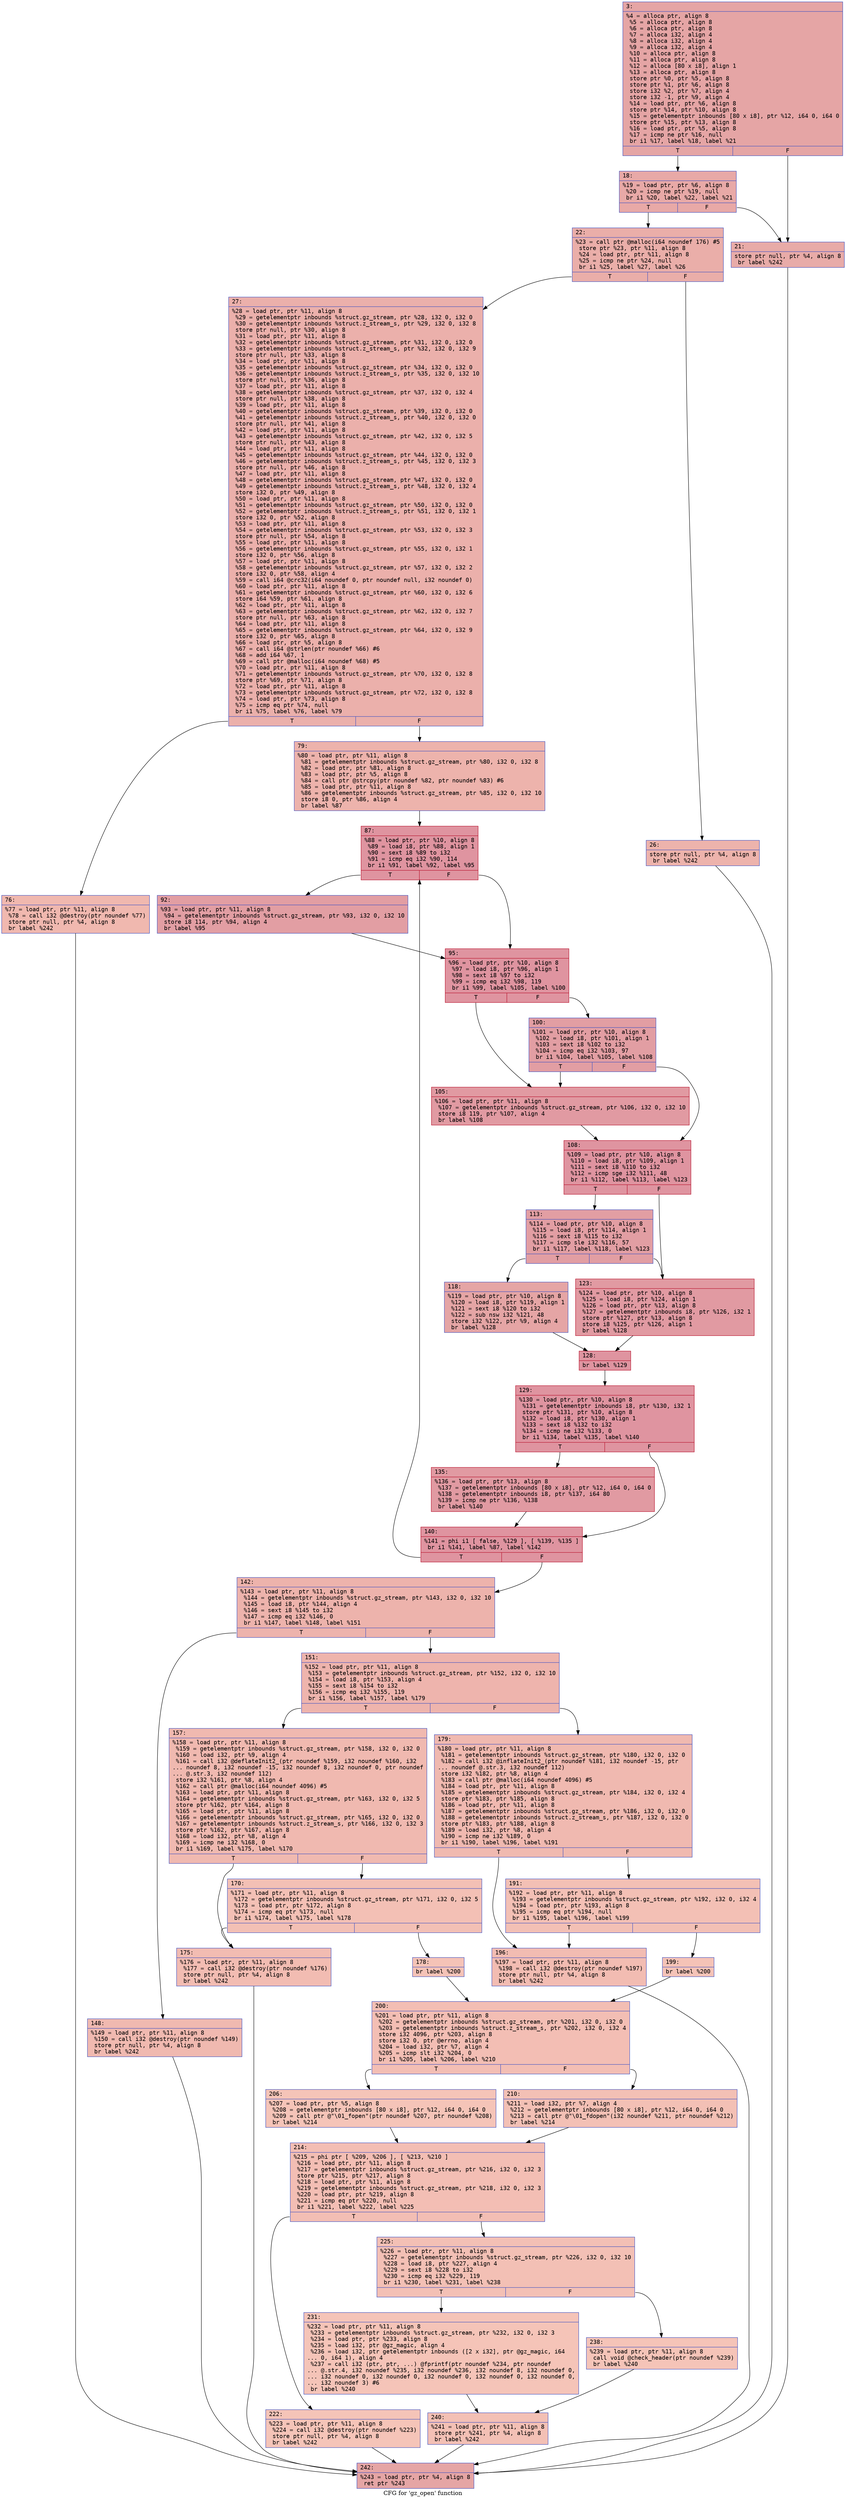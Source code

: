 digraph "CFG for 'gz_open' function" {
	label="CFG for 'gz_open' function";

	Node0x600002d92300 [shape=record,color="#3d50c3ff", style=filled, fillcolor="#c5333470" fontname="Courier",label="{3:\l|  %4 = alloca ptr, align 8\l  %5 = alloca ptr, align 8\l  %6 = alloca ptr, align 8\l  %7 = alloca i32, align 4\l  %8 = alloca i32, align 4\l  %9 = alloca i32, align 4\l  %10 = alloca ptr, align 8\l  %11 = alloca ptr, align 8\l  %12 = alloca [80 x i8], align 1\l  %13 = alloca ptr, align 8\l  store ptr %0, ptr %5, align 8\l  store ptr %1, ptr %6, align 8\l  store i32 %2, ptr %7, align 4\l  store i32 -1, ptr %9, align 4\l  %14 = load ptr, ptr %6, align 8\l  store ptr %14, ptr %10, align 8\l  %15 = getelementptr inbounds [80 x i8], ptr %12, i64 0, i64 0\l  store ptr %15, ptr %13, align 8\l  %16 = load ptr, ptr %5, align 8\l  %17 = icmp ne ptr %16, null\l  br i1 %17, label %18, label %21\l|{<s0>T|<s1>F}}"];
	Node0x600002d92300:s0 -> Node0x600002d92350[tooltip="3 -> 18\nProbability 62.50%" ];
	Node0x600002d92300:s1 -> Node0x600002d923a0[tooltip="3 -> 21\nProbability 37.50%" ];
	Node0x600002d92350 [shape=record,color="#3d50c3ff", style=filled, fillcolor="#ca3b3770" fontname="Courier",label="{18:\l|  %19 = load ptr, ptr %6, align 8\l  %20 = icmp ne ptr %19, null\l  br i1 %20, label %22, label %21\l|{<s0>T|<s1>F}}"];
	Node0x600002d92350:s0 -> Node0x600002d923f0[tooltip="18 -> 22\nProbability 62.50%" ];
	Node0x600002d92350:s1 -> Node0x600002d923a0[tooltip="18 -> 21\nProbability 37.50%" ];
	Node0x600002d923a0 [shape=record,color="#3d50c3ff", style=filled, fillcolor="#cc403a70" fontname="Courier",label="{21:\l|  store ptr null, ptr %4, align 8\l  br label %242\l}"];
	Node0x600002d923a0 -> Node0x600002d92fd0[tooltip="21 -> 242\nProbability 100.00%" ];
	Node0x600002d923f0 [shape=record,color="#3d50c3ff", style=filled, fillcolor="#d0473d70" fontname="Courier",label="{22:\l|  %23 = call ptr @malloc(i64 noundef 176) #5\l  store ptr %23, ptr %11, align 8\l  %24 = load ptr, ptr %11, align 8\l  %25 = icmp ne ptr %24, null\l  br i1 %25, label %27, label %26\l|{<s0>T|<s1>F}}"];
	Node0x600002d923f0:s0 -> Node0x600002d92490[tooltip="22 -> 27\nProbability 62.50%" ];
	Node0x600002d923f0:s1 -> Node0x600002d92440[tooltip="22 -> 26\nProbability 37.50%" ];
	Node0x600002d92440 [shape=record,color="#3d50c3ff", style=filled, fillcolor="#d6524470" fontname="Courier",label="{26:\l|  store ptr null, ptr %4, align 8\l  br label %242\l}"];
	Node0x600002d92440 -> Node0x600002d92fd0[tooltip="26 -> 242\nProbability 100.00%" ];
	Node0x600002d92490 [shape=record,color="#3d50c3ff", style=filled, fillcolor="#d24b4070" fontname="Courier",label="{27:\l|  %28 = load ptr, ptr %11, align 8\l  %29 = getelementptr inbounds %struct.gz_stream, ptr %28, i32 0, i32 0\l  %30 = getelementptr inbounds %struct.z_stream_s, ptr %29, i32 0, i32 8\l  store ptr null, ptr %30, align 8\l  %31 = load ptr, ptr %11, align 8\l  %32 = getelementptr inbounds %struct.gz_stream, ptr %31, i32 0, i32 0\l  %33 = getelementptr inbounds %struct.z_stream_s, ptr %32, i32 0, i32 9\l  store ptr null, ptr %33, align 8\l  %34 = load ptr, ptr %11, align 8\l  %35 = getelementptr inbounds %struct.gz_stream, ptr %34, i32 0, i32 0\l  %36 = getelementptr inbounds %struct.z_stream_s, ptr %35, i32 0, i32 10\l  store ptr null, ptr %36, align 8\l  %37 = load ptr, ptr %11, align 8\l  %38 = getelementptr inbounds %struct.gz_stream, ptr %37, i32 0, i32 4\l  store ptr null, ptr %38, align 8\l  %39 = load ptr, ptr %11, align 8\l  %40 = getelementptr inbounds %struct.gz_stream, ptr %39, i32 0, i32 0\l  %41 = getelementptr inbounds %struct.z_stream_s, ptr %40, i32 0, i32 0\l  store ptr null, ptr %41, align 8\l  %42 = load ptr, ptr %11, align 8\l  %43 = getelementptr inbounds %struct.gz_stream, ptr %42, i32 0, i32 5\l  store ptr null, ptr %43, align 8\l  %44 = load ptr, ptr %11, align 8\l  %45 = getelementptr inbounds %struct.gz_stream, ptr %44, i32 0, i32 0\l  %46 = getelementptr inbounds %struct.z_stream_s, ptr %45, i32 0, i32 3\l  store ptr null, ptr %46, align 8\l  %47 = load ptr, ptr %11, align 8\l  %48 = getelementptr inbounds %struct.gz_stream, ptr %47, i32 0, i32 0\l  %49 = getelementptr inbounds %struct.z_stream_s, ptr %48, i32 0, i32 4\l  store i32 0, ptr %49, align 8\l  %50 = load ptr, ptr %11, align 8\l  %51 = getelementptr inbounds %struct.gz_stream, ptr %50, i32 0, i32 0\l  %52 = getelementptr inbounds %struct.z_stream_s, ptr %51, i32 0, i32 1\l  store i32 0, ptr %52, align 8\l  %53 = load ptr, ptr %11, align 8\l  %54 = getelementptr inbounds %struct.gz_stream, ptr %53, i32 0, i32 3\l  store ptr null, ptr %54, align 8\l  %55 = load ptr, ptr %11, align 8\l  %56 = getelementptr inbounds %struct.gz_stream, ptr %55, i32 0, i32 1\l  store i32 0, ptr %56, align 8\l  %57 = load ptr, ptr %11, align 8\l  %58 = getelementptr inbounds %struct.gz_stream, ptr %57, i32 0, i32 2\l  store i32 0, ptr %58, align 4\l  %59 = call i64 @crc32(i64 noundef 0, ptr noundef null, i32 noundef 0)\l  %60 = load ptr, ptr %11, align 8\l  %61 = getelementptr inbounds %struct.gz_stream, ptr %60, i32 0, i32 6\l  store i64 %59, ptr %61, align 8\l  %62 = load ptr, ptr %11, align 8\l  %63 = getelementptr inbounds %struct.gz_stream, ptr %62, i32 0, i32 7\l  store ptr null, ptr %63, align 8\l  %64 = load ptr, ptr %11, align 8\l  %65 = getelementptr inbounds %struct.gz_stream, ptr %64, i32 0, i32 9\l  store i32 0, ptr %65, align 8\l  %66 = load ptr, ptr %5, align 8\l  %67 = call i64 @strlen(ptr noundef %66) #6\l  %68 = add i64 %67, 1\l  %69 = call ptr @malloc(i64 noundef %68) #5\l  %70 = load ptr, ptr %11, align 8\l  %71 = getelementptr inbounds %struct.gz_stream, ptr %70, i32 0, i32 8\l  store ptr %69, ptr %71, align 8\l  %72 = load ptr, ptr %11, align 8\l  %73 = getelementptr inbounds %struct.gz_stream, ptr %72, i32 0, i32 8\l  %74 = load ptr, ptr %73, align 8\l  %75 = icmp eq ptr %74, null\l  br i1 %75, label %76, label %79\l|{<s0>T|<s1>F}}"];
	Node0x600002d92490:s0 -> Node0x600002d924e0[tooltip="27 -> 76\nProbability 37.50%" ];
	Node0x600002d92490:s1 -> Node0x600002d92530[tooltip="27 -> 79\nProbability 62.50%" ];
	Node0x600002d924e0 [shape=record,color="#3d50c3ff", style=filled, fillcolor="#dc5d4a70" fontname="Courier",label="{76:\l|  %77 = load ptr, ptr %11, align 8\l  %78 = call i32 @destroy(ptr noundef %77)\l  store ptr null, ptr %4, align 8\l  br label %242\l}"];
	Node0x600002d924e0 -> Node0x600002d92fd0[tooltip="76 -> 242\nProbability 100.00%" ];
	Node0x600002d92530 [shape=record,color="#3d50c3ff", style=filled, fillcolor="#d6524470" fontname="Courier",label="{79:\l|  %80 = load ptr, ptr %11, align 8\l  %81 = getelementptr inbounds %struct.gz_stream, ptr %80, i32 0, i32 8\l  %82 = load ptr, ptr %81, align 8\l  %83 = load ptr, ptr %5, align 8\l  %84 = call ptr @strcpy(ptr noundef %82, ptr noundef %83) #6\l  %85 = load ptr, ptr %11, align 8\l  %86 = getelementptr inbounds %struct.gz_stream, ptr %85, i32 0, i32 10\l  store i8 0, ptr %86, align 4\l  br label %87\l}"];
	Node0x600002d92530 -> Node0x600002d92580[tooltip="79 -> 87\nProbability 100.00%" ];
	Node0x600002d92580 [shape=record,color="#b70d28ff", style=filled, fillcolor="#b70d2870" fontname="Courier",label="{87:\l|  %88 = load ptr, ptr %10, align 8\l  %89 = load i8, ptr %88, align 1\l  %90 = sext i8 %89 to i32\l  %91 = icmp eq i32 %90, 114\l  br i1 %91, label %92, label %95\l|{<s0>T|<s1>F}}"];
	Node0x600002d92580:s0 -> Node0x600002d925d0[tooltip="87 -> 92\nProbability 50.00%" ];
	Node0x600002d92580:s1 -> Node0x600002d92620[tooltip="87 -> 95\nProbability 50.00%" ];
	Node0x600002d925d0 [shape=record,color="#3d50c3ff", style=filled, fillcolor="#be242e70" fontname="Courier",label="{92:\l|  %93 = load ptr, ptr %11, align 8\l  %94 = getelementptr inbounds %struct.gz_stream, ptr %93, i32 0, i32 10\l  store i8 114, ptr %94, align 4\l  br label %95\l}"];
	Node0x600002d925d0 -> Node0x600002d92620[tooltip="92 -> 95\nProbability 100.00%" ];
	Node0x600002d92620 [shape=record,color="#b70d28ff", style=filled, fillcolor="#b70d2870" fontname="Courier",label="{95:\l|  %96 = load ptr, ptr %10, align 8\l  %97 = load i8, ptr %96, align 1\l  %98 = sext i8 %97 to i32\l  %99 = icmp eq i32 %98, 119\l  br i1 %99, label %105, label %100\l|{<s0>T|<s1>F}}"];
	Node0x600002d92620:s0 -> Node0x600002d926c0[tooltip="95 -> 105\nProbability 50.00%" ];
	Node0x600002d92620:s1 -> Node0x600002d92670[tooltip="95 -> 100\nProbability 50.00%" ];
	Node0x600002d92670 [shape=record,color="#3d50c3ff", style=filled, fillcolor="#be242e70" fontname="Courier",label="{100:\l|  %101 = load ptr, ptr %10, align 8\l  %102 = load i8, ptr %101, align 1\l  %103 = sext i8 %102 to i32\l  %104 = icmp eq i32 %103, 97\l  br i1 %104, label %105, label %108\l|{<s0>T|<s1>F}}"];
	Node0x600002d92670:s0 -> Node0x600002d926c0[tooltip="100 -> 105\nProbability 50.00%" ];
	Node0x600002d92670:s1 -> Node0x600002d92710[tooltip="100 -> 108\nProbability 50.00%" ];
	Node0x600002d926c0 [shape=record,color="#b70d28ff", style=filled, fillcolor="#bb1b2c70" fontname="Courier",label="{105:\l|  %106 = load ptr, ptr %11, align 8\l  %107 = getelementptr inbounds %struct.gz_stream, ptr %106, i32 0, i32 10\l  store i8 119, ptr %107, align 4\l  br label %108\l}"];
	Node0x600002d926c0 -> Node0x600002d92710[tooltip="105 -> 108\nProbability 100.00%" ];
	Node0x600002d92710 [shape=record,color="#b70d28ff", style=filled, fillcolor="#b70d2870" fontname="Courier",label="{108:\l|  %109 = load ptr, ptr %10, align 8\l  %110 = load i8, ptr %109, align 1\l  %111 = sext i8 %110 to i32\l  %112 = icmp sge i32 %111, 48\l  br i1 %112, label %113, label %123\l|{<s0>T|<s1>F}}"];
	Node0x600002d92710:s0 -> Node0x600002d92760[tooltip="108 -> 113\nProbability 50.00%" ];
	Node0x600002d92710:s1 -> Node0x600002d92800[tooltip="108 -> 123\nProbability 50.00%" ];
	Node0x600002d92760 [shape=record,color="#3d50c3ff", style=filled, fillcolor="#be242e70" fontname="Courier",label="{113:\l|  %114 = load ptr, ptr %10, align 8\l  %115 = load i8, ptr %114, align 1\l  %116 = sext i8 %115 to i32\l  %117 = icmp sle i32 %116, 57\l  br i1 %117, label %118, label %123\l|{<s0>T|<s1>F}}"];
	Node0x600002d92760:s0 -> Node0x600002d927b0[tooltip="113 -> 118\nProbability 50.00%" ];
	Node0x600002d92760:s1 -> Node0x600002d92800[tooltip="113 -> 123\nProbability 50.00%" ];
	Node0x600002d927b0 [shape=record,color="#3d50c3ff", style=filled, fillcolor="#c5333470" fontname="Courier",label="{118:\l|  %119 = load ptr, ptr %10, align 8\l  %120 = load i8, ptr %119, align 1\l  %121 = sext i8 %120 to i32\l  %122 = sub nsw i32 %121, 48\l  store i32 %122, ptr %9, align 4\l  br label %128\l}"];
	Node0x600002d927b0 -> Node0x600002d92850[tooltip="118 -> 128\nProbability 100.00%" ];
	Node0x600002d92800 [shape=record,color="#b70d28ff", style=filled, fillcolor="#bb1b2c70" fontname="Courier",label="{123:\l|  %124 = load ptr, ptr %10, align 8\l  %125 = load i8, ptr %124, align 1\l  %126 = load ptr, ptr %13, align 8\l  %127 = getelementptr inbounds i8, ptr %126, i32 1\l  store ptr %127, ptr %13, align 8\l  store i8 %125, ptr %126, align 1\l  br label %128\l}"];
	Node0x600002d92800 -> Node0x600002d92850[tooltip="123 -> 128\nProbability 100.00%" ];
	Node0x600002d92850 [shape=record,color="#b70d28ff", style=filled, fillcolor="#b70d2870" fontname="Courier",label="{128:\l|  br label %129\l}"];
	Node0x600002d92850 -> Node0x600002d928a0[tooltip="128 -> 129\nProbability 100.00%" ];
	Node0x600002d928a0 [shape=record,color="#b70d28ff", style=filled, fillcolor="#b70d2870" fontname="Courier",label="{129:\l|  %130 = load ptr, ptr %10, align 8\l  %131 = getelementptr inbounds i8, ptr %130, i32 1\l  store ptr %131, ptr %10, align 8\l  %132 = load i8, ptr %130, align 1\l  %133 = sext i8 %132 to i32\l  %134 = icmp ne i32 %133, 0\l  br i1 %134, label %135, label %140\l|{<s0>T|<s1>F}}"];
	Node0x600002d928a0:s0 -> Node0x600002d928f0[tooltip="129 -> 135\nProbability 62.50%" ];
	Node0x600002d928a0:s1 -> Node0x600002d92940[tooltip="129 -> 140\nProbability 37.50%" ];
	Node0x600002d928f0 [shape=record,color="#b70d28ff", style=filled, fillcolor="#bb1b2c70" fontname="Courier",label="{135:\l|  %136 = load ptr, ptr %13, align 8\l  %137 = getelementptr inbounds [80 x i8], ptr %12, i64 0, i64 0\l  %138 = getelementptr inbounds i8, ptr %137, i64 80\l  %139 = icmp ne ptr %136, %138\l  br label %140\l}"];
	Node0x600002d928f0 -> Node0x600002d92940[tooltip="135 -> 140\nProbability 100.00%" ];
	Node0x600002d92940 [shape=record,color="#b70d28ff", style=filled, fillcolor="#b70d2870" fontname="Courier",label="{140:\l|  %141 = phi i1 [ false, %129 ], [ %139, %135 ]\l  br i1 %141, label %87, label %142\l|{<s0>T|<s1>F}}"];
	Node0x600002d92940:s0 -> Node0x600002d92580[tooltip="140 -> 87\nProbability 96.88%" ];
	Node0x600002d92940:s1 -> Node0x600002d92990[tooltip="140 -> 142\nProbability 3.12%" ];
	Node0x600002d92990 [shape=record,color="#3d50c3ff", style=filled, fillcolor="#d6524470" fontname="Courier",label="{142:\l|  %143 = load ptr, ptr %11, align 8\l  %144 = getelementptr inbounds %struct.gz_stream, ptr %143, i32 0, i32 10\l  %145 = load i8, ptr %144, align 4\l  %146 = sext i8 %145 to i32\l  %147 = icmp eq i32 %146, 0\l  br i1 %147, label %148, label %151\l|{<s0>T|<s1>F}}"];
	Node0x600002d92990:s0 -> Node0x600002d929e0[tooltip="142 -> 148\nProbability 37.50%" ];
	Node0x600002d92990:s1 -> Node0x600002d92a30[tooltip="142 -> 151\nProbability 62.50%" ];
	Node0x600002d929e0 [shape=record,color="#3d50c3ff", style=filled, fillcolor="#de614d70" fontname="Courier",label="{148:\l|  %149 = load ptr, ptr %11, align 8\l  %150 = call i32 @destroy(ptr noundef %149)\l  store ptr null, ptr %4, align 8\l  br label %242\l}"];
	Node0x600002d929e0 -> Node0x600002d92fd0[tooltip="148 -> 242\nProbability 100.00%" ];
	Node0x600002d92a30 [shape=record,color="#3d50c3ff", style=filled, fillcolor="#d8564670" fontname="Courier",label="{151:\l|  %152 = load ptr, ptr %11, align 8\l  %153 = getelementptr inbounds %struct.gz_stream, ptr %152, i32 0, i32 10\l  %154 = load i8, ptr %153, align 4\l  %155 = sext i8 %154 to i32\l  %156 = icmp eq i32 %155, 119\l  br i1 %156, label %157, label %179\l|{<s0>T|<s1>F}}"];
	Node0x600002d92a30:s0 -> Node0x600002d92a80[tooltip="151 -> 157\nProbability 50.00%" ];
	Node0x600002d92a30:s1 -> Node0x600002d92bc0[tooltip="151 -> 179\nProbability 50.00%" ];
	Node0x600002d92a80 [shape=record,color="#3d50c3ff", style=filled, fillcolor="#de614d70" fontname="Courier",label="{157:\l|  %158 = load ptr, ptr %11, align 8\l  %159 = getelementptr inbounds %struct.gz_stream, ptr %158, i32 0, i32 0\l  %160 = load i32, ptr %9, align 4\l  %161 = call i32 @deflateInit2_(ptr noundef %159, i32 noundef %160, i32\l... noundef 8, i32 noundef -15, i32 noundef 8, i32 noundef 0, ptr noundef\l... @.str.3, i32 noundef 112)\l  store i32 %161, ptr %8, align 4\l  %162 = call ptr @malloc(i64 noundef 4096) #5\l  %163 = load ptr, ptr %11, align 8\l  %164 = getelementptr inbounds %struct.gz_stream, ptr %163, i32 0, i32 5\l  store ptr %162, ptr %164, align 8\l  %165 = load ptr, ptr %11, align 8\l  %166 = getelementptr inbounds %struct.gz_stream, ptr %165, i32 0, i32 0\l  %167 = getelementptr inbounds %struct.z_stream_s, ptr %166, i32 0, i32 3\l  store ptr %162, ptr %167, align 8\l  %168 = load i32, ptr %8, align 4\l  %169 = icmp ne i32 %168, 0\l  br i1 %169, label %175, label %170\l|{<s0>T|<s1>F}}"];
	Node0x600002d92a80:s0 -> Node0x600002d92b20[tooltip="157 -> 175\nProbability 62.50%" ];
	Node0x600002d92a80:s1 -> Node0x600002d92ad0[tooltip="157 -> 170\nProbability 37.50%" ];
	Node0x600002d92ad0 [shape=record,color="#3d50c3ff", style=filled, fillcolor="#e5705870" fontname="Courier",label="{170:\l|  %171 = load ptr, ptr %11, align 8\l  %172 = getelementptr inbounds %struct.gz_stream, ptr %171, i32 0, i32 5\l  %173 = load ptr, ptr %172, align 8\l  %174 = icmp eq ptr %173, null\l  br i1 %174, label %175, label %178\l|{<s0>T|<s1>F}}"];
	Node0x600002d92ad0:s0 -> Node0x600002d92b20[tooltip="170 -> 175\nProbability 37.50%" ];
	Node0x600002d92ad0:s1 -> Node0x600002d92b70[tooltip="170 -> 178\nProbability 62.50%" ];
	Node0x600002d92b20 [shape=record,color="#3d50c3ff", style=filled, fillcolor="#e1675170" fontname="Courier",label="{175:\l|  %176 = load ptr, ptr %11, align 8\l  %177 = call i32 @destroy(ptr noundef %176)\l  store ptr null, ptr %4, align 8\l  br label %242\l}"];
	Node0x600002d92b20 -> Node0x600002d92fd0[tooltip="175 -> 242\nProbability 100.00%" ];
	Node0x600002d92b70 [shape=record,color="#3d50c3ff", style=filled, fillcolor="#e8765c70" fontname="Courier",label="{178:\l|  br label %200\l}"];
	Node0x600002d92b70 -> Node0x600002d92d00[tooltip="178 -> 200\nProbability 100.00%" ];
	Node0x600002d92bc0 [shape=record,color="#3d50c3ff", style=filled, fillcolor="#de614d70" fontname="Courier",label="{179:\l|  %180 = load ptr, ptr %11, align 8\l  %181 = getelementptr inbounds %struct.gz_stream, ptr %180, i32 0, i32 0\l  %182 = call i32 @inflateInit2_(ptr noundef %181, i32 noundef -15, ptr\l... noundef @.str.3, i32 noundef 112)\l  store i32 %182, ptr %8, align 4\l  %183 = call ptr @malloc(i64 noundef 4096) #5\l  %184 = load ptr, ptr %11, align 8\l  %185 = getelementptr inbounds %struct.gz_stream, ptr %184, i32 0, i32 4\l  store ptr %183, ptr %185, align 8\l  %186 = load ptr, ptr %11, align 8\l  %187 = getelementptr inbounds %struct.gz_stream, ptr %186, i32 0, i32 0\l  %188 = getelementptr inbounds %struct.z_stream_s, ptr %187, i32 0, i32 0\l  store ptr %183, ptr %188, align 8\l  %189 = load i32, ptr %8, align 4\l  %190 = icmp ne i32 %189, 0\l  br i1 %190, label %196, label %191\l|{<s0>T|<s1>F}}"];
	Node0x600002d92bc0:s0 -> Node0x600002d92c60[tooltip="179 -> 196\nProbability 62.50%" ];
	Node0x600002d92bc0:s1 -> Node0x600002d92c10[tooltip="179 -> 191\nProbability 37.50%" ];
	Node0x600002d92c10 [shape=record,color="#3d50c3ff", style=filled, fillcolor="#e5705870" fontname="Courier",label="{191:\l|  %192 = load ptr, ptr %11, align 8\l  %193 = getelementptr inbounds %struct.gz_stream, ptr %192, i32 0, i32 4\l  %194 = load ptr, ptr %193, align 8\l  %195 = icmp eq ptr %194, null\l  br i1 %195, label %196, label %199\l|{<s0>T|<s1>F}}"];
	Node0x600002d92c10:s0 -> Node0x600002d92c60[tooltip="191 -> 196\nProbability 37.50%" ];
	Node0x600002d92c10:s1 -> Node0x600002d92cb0[tooltip="191 -> 199\nProbability 62.50%" ];
	Node0x600002d92c60 [shape=record,color="#3d50c3ff", style=filled, fillcolor="#e1675170" fontname="Courier",label="{196:\l|  %197 = load ptr, ptr %11, align 8\l  %198 = call i32 @destroy(ptr noundef %197)\l  store ptr null, ptr %4, align 8\l  br label %242\l}"];
	Node0x600002d92c60 -> Node0x600002d92fd0[tooltip="196 -> 242\nProbability 100.00%" ];
	Node0x600002d92cb0 [shape=record,color="#3d50c3ff", style=filled, fillcolor="#e8765c70" fontname="Courier",label="{199:\l|  br label %200\l}"];
	Node0x600002d92cb0 -> Node0x600002d92d00[tooltip="199 -> 200\nProbability 100.00%" ];
	Node0x600002d92d00 [shape=record,color="#3d50c3ff", style=filled, fillcolor="#e36c5570" fontname="Courier",label="{200:\l|  %201 = load ptr, ptr %11, align 8\l  %202 = getelementptr inbounds %struct.gz_stream, ptr %201, i32 0, i32 0\l  %203 = getelementptr inbounds %struct.z_stream_s, ptr %202, i32 0, i32 4\l  store i32 4096, ptr %203, align 8\l  store i32 0, ptr @errno, align 4\l  %204 = load i32, ptr %7, align 4\l  %205 = icmp slt i32 %204, 0\l  br i1 %205, label %206, label %210\l|{<s0>T|<s1>F}}"];
	Node0x600002d92d00:s0 -> Node0x600002d92d50[tooltip="200 -> 206\nProbability 37.50%" ];
	Node0x600002d92d00:s1 -> Node0x600002d92da0[tooltip="200 -> 210\nProbability 62.50%" ];
	Node0x600002d92d50 [shape=record,color="#3d50c3ff", style=filled, fillcolor="#e97a5f70" fontname="Courier",label="{206:\l|  %207 = load ptr, ptr %5, align 8\l  %208 = getelementptr inbounds [80 x i8], ptr %12, i64 0, i64 0\l  %209 = call ptr @\"\\01_fopen\"(ptr noundef %207, ptr noundef %208)\l  br label %214\l}"];
	Node0x600002d92d50 -> Node0x600002d92df0[tooltip="206 -> 214\nProbability 100.00%" ];
	Node0x600002d92da0 [shape=record,color="#3d50c3ff", style=filled, fillcolor="#e5705870" fontname="Courier",label="{210:\l|  %211 = load i32, ptr %7, align 4\l  %212 = getelementptr inbounds [80 x i8], ptr %12, i64 0, i64 0\l  %213 = call ptr @\"\\01_fdopen\"(i32 noundef %211, ptr noundef %212)\l  br label %214\l}"];
	Node0x600002d92da0 -> Node0x600002d92df0[tooltip="210 -> 214\nProbability 100.00%" ];
	Node0x600002d92df0 [shape=record,color="#3d50c3ff", style=filled, fillcolor="#e36c5570" fontname="Courier",label="{214:\l|  %215 = phi ptr [ %209, %206 ], [ %213, %210 ]\l  %216 = load ptr, ptr %11, align 8\l  %217 = getelementptr inbounds %struct.gz_stream, ptr %216, i32 0, i32 3\l  store ptr %215, ptr %217, align 8\l  %218 = load ptr, ptr %11, align 8\l  %219 = getelementptr inbounds %struct.gz_stream, ptr %218, i32 0, i32 3\l  %220 = load ptr, ptr %219, align 8\l  %221 = icmp eq ptr %220, null\l  br i1 %221, label %222, label %225\l|{<s0>T|<s1>F}}"];
	Node0x600002d92df0:s0 -> Node0x600002d92e40[tooltip="214 -> 222\nProbability 37.50%" ];
	Node0x600002d92df0:s1 -> Node0x600002d92e90[tooltip="214 -> 225\nProbability 62.50%" ];
	Node0x600002d92e40 [shape=record,color="#3d50c3ff", style=filled, fillcolor="#e97a5f70" fontname="Courier",label="{222:\l|  %223 = load ptr, ptr %11, align 8\l  %224 = call i32 @destroy(ptr noundef %223)\l  store ptr null, ptr %4, align 8\l  br label %242\l}"];
	Node0x600002d92e40 -> Node0x600002d92fd0[tooltip="222 -> 242\nProbability 100.00%" ];
	Node0x600002d92e90 [shape=record,color="#3d50c3ff", style=filled, fillcolor="#e5705870" fontname="Courier",label="{225:\l|  %226 = load ptr, ptr %11, align 8\l  %227 = getelementptr inbounds %struct.gz_stream, ptr %226, i32 0, i32 10\l  %228 = load i8, ptr %227, align 4\l  %229 = sext i8 %228 to i32\l  %230 = icmp eq i32 %229, 119\l  br i1 %230, label %231, label %238\l|{<s0>T|<s1>F}}"];
	Node0x600002d92e90:s0 -> Node0x600002d92ee0[tooltip="225 -> 231\nProbability 50.00%" ];
	Node0x600002d92e90:s1 -> Node0x600002d92f30[tooltip="225 -> 238\nProbability 50.00%" ];
	Node0x600002d92ee0 [shape=record,color="#3d50c3ff", style=filled, fillcolor="#e97a5f70" fontname="Courier",label="{231:\l|  %232 = load ptr, ptr %11, align 8\l  %233 = getelementptr inbounds %struct.gz_stream, ptr %232, i32 0, i32 3\l  %234 = load ptr, ptr %233, align 8\l  %235 = load i32, ptr @gz_magic, align 4\l  %236 = load i32, ptr getelementptr inbounds ([2 x i32], ptr @gz_magic, i64\l... 0, i64 1), align 4\l  %237 = call i32 (ptr, ptr, ...) @fprintf(ptr noundef %234, ptr noundef\l... @.str.4, i32 noundef %235, i32 noundef %236, i32 noundef 8, i32 noundef 0,\l... i32 noundef 0, i32 noundef 0, i32 noundef 0, i32 noundef 0, i32 noundef 0,\l... i32 noundef 3) #6\l  br label %240\l}"];
	Node0x600002d92ee0 -> Node0x600002d92f80[tooltip="231 -> 240\nProbability 100.00%" ];
	Node0x600002d92f30 [shape=record,color="#3d50c3ff", style=filled, fillcolor="#e97a5f70" fontname="Courier",label="{238:\l|  %239 = load ptr, ptr %11, align 8\l  call void @check_header(ptr noundef %239)\l  br label %240\l}"];
	Node0x600002d92f30 -> Node0x600002d92f80[tooltip="238 -> 240\nProbability 100.00%" ];
	Node0x600002d92f80 [shape=record,color="#3d50c3ff", style=filled, fillcolor="#e5705870" fontname="Courier",label="{240:\l|  %241 = load ptr, ptr %11, align 8\l  store ptr %241, ptr %4, align 8\l  br label %242\l}"];
	Node0x600002d92f80 -> Node0x600002d92fd0[tooltip="240 -> 242\nProbability 100.00%" ];
	Node0x600002d92fd0 [shape=record,color="#3d50c3ff", style=filled, fillcolor="#c5333470" fontname="Courier",label="{242:\l|  %243 = load ptr, ptr %4, align 8\l  ret ptr %243\l}"];
}
